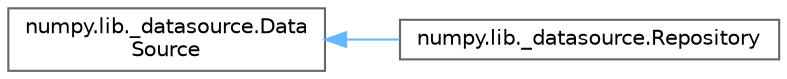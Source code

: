 digraph "Graphical Class Hierarchy"
{
 // LATEX_PDF_SIZE
  bgcolor="transparent";
  edge [fontname=Helvetica,fontsize=10,labelfontname=Helvetica,labelfontsize=10];
  node [fontname=Helvetica,fontsize=10,shape=box,height=0.2,width=0.4];
  rankdir="LR";
  Node0 [id="Node000000",label="numpy.lib._datasource.Data\lSource",height=0.2,width=0.4,color="grey40", fillcolor="white", style="filled",URL="$dd/d54/classnumpy_1_1lib_1_1__datasource_1_1DataSource.html",tooltip=" "];
  Node0 -> Node1 [id="edge4389_Node000000_Node000001",dir="back",color="steelblue1",style="solid",tooltip=" "];
  Node1 [id="Node000001",label="numpy.lib._datasource.Repository",height=0.2,width=0.4,color="grey40", fillcolor="white", style="filled",URL="$d4/d4d/classnumpy_1_1lib_1_1__datasource_1_1Repository.html",tooltip=" "];
}
